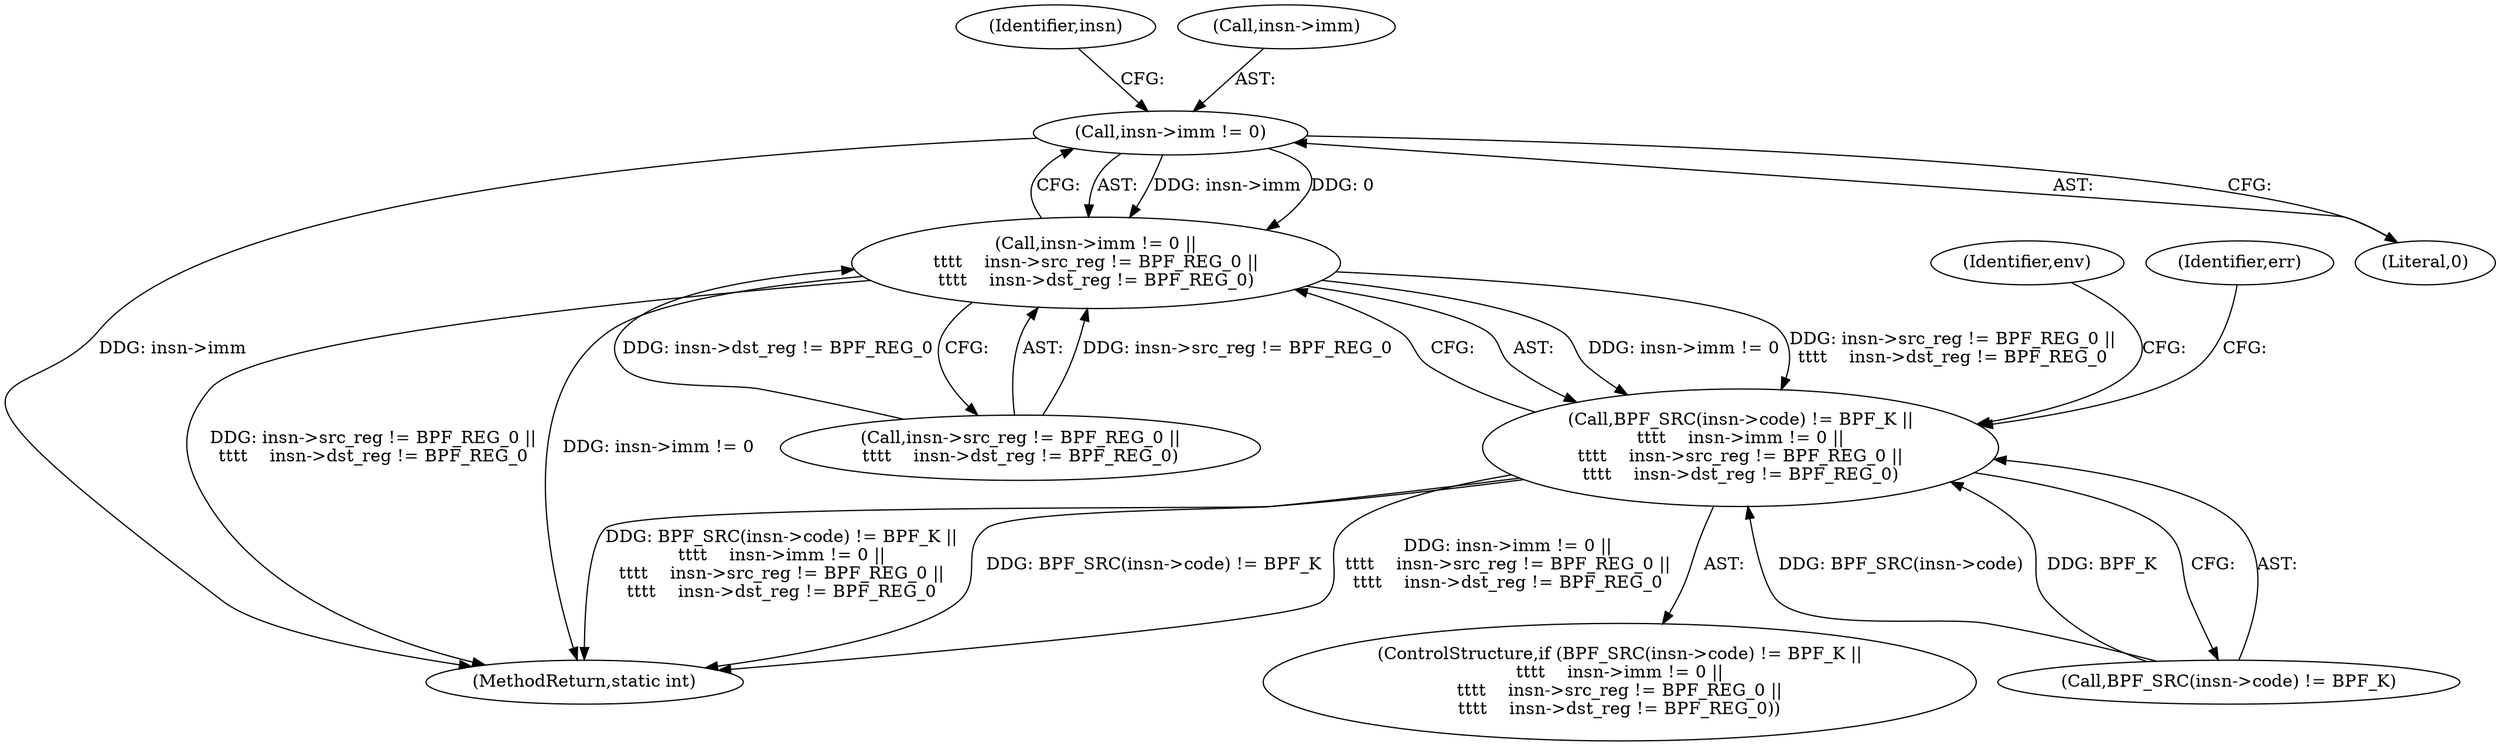 digraph "0_linux_c131187db2d3fa2f8bf32fdf4e9a4ef805168467_1@pointer" {
"1000753" [label="(Call,insn->imm != 0)"];
"1000752" [label="(Call,insn->imm != 0 ||\n\t\t\t\t    insn->src_reg != BPF_REG_0 ||\n\t\t\t\t    insn->dst_reg != BPF_REG_0)"];
"1000745" [label="(Call,BPF_SRC(insn->code) != BPF_K ||\n\t\t\t\t    insn->imm != 0 ||\n\t\t\t\t    insn->src_reg != BPF_REG_0 ||\n\t\t\t\t    insn->dst_reg != BPF_REG_0)"];
"1000746" [label="(Call,BPF_SRC(insn->code) != BPF_K)"];
"1000921" [label="(MethodReturn,static int)"];
"1000777" [label="(Identifier,err)"];
"1000752" [label="(Call,insn->imm != 0 ||\n\t\t\t\t    insn->src_reg != BPF_REG_0 ||\n\t\t\t\t    insn->dst_reg != BPF_REG_0)"];
"1000761" [label="(Identifier,insn)"];
"1000771" [label="(Identifier,env)"];
"1000745" [label="(Call,BPF_SRC(insn->code) != BPF_K ||\n\t\t\t\t    insn->imm != 0 ||\n\t\t\t\t    insn->src_reg != BPF_REG_0 ||\n\t\t\t\t    insn->dst_reg != BPF_REG_0)"];
"1000758" [label="(Call,insn->src_reg != BPF_REG_0 ||\n\t\t\t\t    insn->dst_reg != BPF_REG_0)"];
"1000744" [label="(ControlStructure,if (BPF_SRC(insn->code) != BPF_K ||\n\t\t\t\t    insn->imm != 0 ||\n\t\t\t\t    insn->src_reg != BPF_REG_0 ||\n\t\t\t\t    insn->dst_reg != BPF_REG_0))"];
"1000754" [label="(Call,insn->imm)"];
"1000753" [label="(Call,insn->imm != 0)"];
"1000757" [label="(Literal,0)"];
"1000753" -> "1000752"  [label="AST: "];
"1000753" -> "1000757"  [label="CFG: "];
"1000754" -> "1000753"  [label="AST: "];
"1000757" -> "1000753"  [label="AST: "];
"1000761" -> "1000753"  [label="CFG: "];
"1000752" -> "1000753"  [label="CFG: "];
"1000753" -> "1000921"  [label="DDG: insn->imm"];
"1000753" -> "1000752"  [label="DDG: insn->imm"];
"1000753" -> "1000752"  [label="DDG: 0"];
"1000752" -> "1000745"  [label="AST: "];
"1000752" -> "1000758"  [label="CFG: "];
"1000758" -> "1000752"  [label="AST: "];
"1000745" -> "1000752"  [label="CFG: "];
"1000752" -> "1000921"  [label="DDG: insn->src_reg != BPF_REG_0 ||\n\t\t\t\t    insn->dst_reg != BPF_REG_0"];
"1000752" -> "1000921"  [label="DDG: insn->imm != 0"];
"1000752" -> "1000745"  [label="DDG: insn->imm != 0"];
"1000752" -> "1000745"  [label="DDG: insn->src_reg != BPF_REG_0 ||\n\t\t\t\t    insn->dst_reg != BPF_REG_0"];
"1000758" -> "1000752"  [label="DDG: insn->src_reg != BPF_REG_0"];
"1000758" -> "1000752"  [label="DDG: insn->dst_reg != BPF_REG_0"];
"1000745" -> "1000744"  [label="AST: "];
"1000745" -> "1000746"  [label="CFG: "];
"1000746" -> "1000745"  [label="AST: "];
"1000771" -> "1000745"  [label="CFG: "];
"1000777" -> "1000745"  [label="CFG: "];
"1000745" -> "1000921"  [label="DDG: BPF_SRC(insn->code) != BPF_K ||\n\t\t\t\t    insn->imm != 0 ||\n\t\t\t\t    insn->src_reg != BPF_REG_0 ||\n\t\t\t\t    insn->dst_reg != BPF_REG_0"];
"1000745" -> "1000921"  [label="DDG: BPF_SRC(insn->code) != BPF_K"];
"1000745" -> "1000921"  [label="DDG: insn->imm != 0 ||\n\t\t\t\t    insn->src_reg != BPF_REG_0 ||\n\t\t\t\t    insn->dst_reg != BPF_REG_0"];
"1000746" -> "1000745"  [label="DDG: BPF_SRC(insn->code)"];
"1000746" -> "1000745"  [label="DDG: BPF_K"];
}
